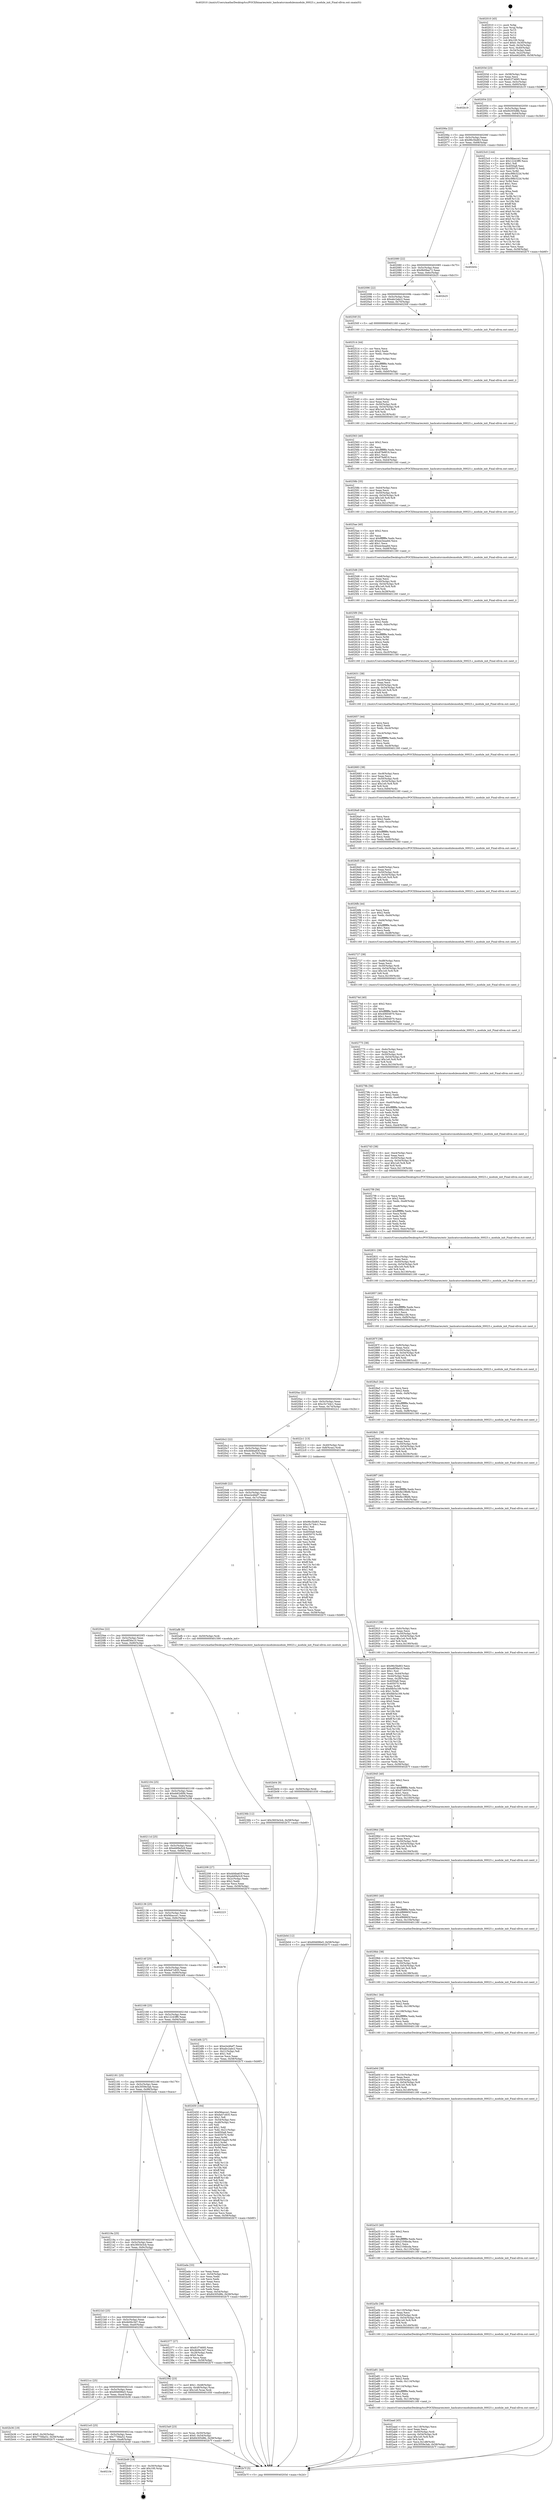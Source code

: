 digraph "0x402010" {
  label = "0x402010 (/mnt/c/Users/mathe/Desktop/tcc/POCII/binaries/extr_hashcatsrcmodulesmodule_00023.c_module_init_Final-ollvm.out::main(0))"
  labelloc = "t"
  node[shape=record]

  Entry [label="",width=0.3,height=0.3,shape=circle,fillcolor=black,style=filled]
  "0x40203d" [label="{
     0x40203d [23]\l
     | [instrs]\l
     &nbsp;&nbsp;0x40203d \<+3\>: mov -0x58(%rbp),%eax\l
     &nbsp;&nbsp;0x402040 \<+2\>: mov %eax,%ecx\l
     &nbsp;&nbsp;0x402042 \<+6\>: sub $0x81f74695,%ecx\l
     &nbsp;&nbsp;0x402048 \<+3\>: mov %eax,-0x5c(%rbp)\l
     &nbsp;&nbsp;0x40204b \<+3\>: mov %ecx,-0x60(%rbp)\l
     &nbsp;&nbsp;0x40204e \<+6\>: je 0000000000402b19 \<main+0xb09\>\l
  }"]
  "0x402b19" [label="{
     0x402b19\l
  }", style=dashed]
  "0x402054" [label="{
     0x402054 [22]\l
     | [instrs]\l
     &nbsp;&nbsp;0x402054 \<+5\>: jmp 0000000000402059 \<main+0x49\>\l
     &nbsp;&nbsp;0x402059 \<+3\>: mov -0x5c(%rbp),%eax\l
     &nbsp;&nbsp;0x40205c \<+5\>: sub $0x84305d8b,%eax\l
     &nbsp;&nbsp;0x402061 \<+3\>: mov %eax,-0x64(%rbp)\l
     &nbsp;&nbsp;0x402064 \<+6\>: je 00000000004023c0 \<main+0x3b0\>\l
  }"]
  Exit [label="",width=0.3,height=0.3,shape=circle,fillcolor=black,style=filled,peripheries=2]
  "0x4023c0" [label="{
     0x4023c0 [144]\l
     | [instrs]\l
     &nbsp;&nbsp;0x4023c0 \<+5\>: mov $0xf4bacce1,%eax\l
     &nbsp;&nbsp;0x4023c5 \<+5\>: mov $0x12243ff0,%ecx\l
     &nbsp;&nbsp;0x4023ca \<+2\>: mov $0x1,%dl\l
     &nbsp;&nbsp;0x4023cc \<+7\>: mov 0x4050a8,%esi\l
     &nbsp;&nbsp;0x4023d3 \<+7\>: mov 0x405070,%edi\l
     &nbsp;&nbsp;0x4023da \<+3\>: mov %esi,%r8d\l
     &nbsp;&nbsp;0x4023dd \<+7\>: sub $0xc98b322d,%r8d\l
     &nbsp;&nbsp;0x4023e4 \<+4\>: sub $0x1,%r8d\l
     &nbsp;&nbsp;0x4023e8 \<+7\>: add $0xc98b322d,%r8d\l
     &nbsp;&nbsp;0x4023ef \<+4\>: imul %r8d,%esi\l
     &nbsp;&nbsp;0x4023f3 \<+3\>: and $0x1,%esi\l
     &nbsp;&nbsp;0x4023f6 \<+3\>: cmp $0x0,%esi\l
     &nbsp;&nbsp;0x4023f9 \<+4\>: sete %r9b\l
     &nbsp;&nbsp;0x4023fd \<+3\>: cmp $0xa,%edi\l
     &nbsp;&nbsp;0x402400 \<+4\>: setl %r10b\l
     &nbsp;&nbsp;0x402404 \<+3\>: mov %r9b,%r11b\l
     &nbsp;&nbsp;0x402407 \<+4\>: xor $0xff,%r11b\l
     &nbsp;&nbsp;0x40240b \<+3\>: mov %r10b,%bl\l
     &nbsp;&nbsp;0x40240e \<+3\>: xor $0xff,%bl\l
     &nbsp;&nbsp;0x402411 \<+3\>: xor $0x0,%dl\l
     &nbsp;&nbsp;0x402414 \<+3\>: mov %r11b,%r14b\l
     &nbsp;&nbsp;0x402417 \<+4\>: and $0x0,%r14b\l
     &nbsp;&nbsp;0x40241b \<+3\>: and %dl,%r9b\l
     &nbsp;&nbsp;0x40241e \<+3\>: mov %bl,%r15b\l
     &nbsp;&nbsp;0x402421 \<+4\>: and $0x0,%r15b\l
     &nbsp;&nbsp;0x402425 \<+3\>: and %dl,%r10b\l
     &nbsp;&nbsp;0x402428 \<+3\>: or %r9b,%r14b\l
     &nbsp;&nbsp;0x40242b \<+3\>: or %r10b,%r15b\l
     &nbsp;&nbsp;0x40242e \<+3\>: xor %r15b,%r14b\l
     &nbsp;&nbsp;0x402431 \<+3\>: or %bl,%r11b\l
     &nbsp;&nbsp;0x402434 \<+4\>: xor $0xff,%r11b\l
     &nbsp;&nbsp;0x402438 \<+3\>: or $0x0,%dl\l
     &nbsp;&nbsp;0x40243b \<+3\>: and %dl,%r11b\l
     &nbsp;&nbsp;0x40243e \<+3\>: or %r11b,%r14b\l
     &nbsp;&nbsp;0x402441 \<+4\>: test $0x1,%r14b\l
     &nbsp;&nbsp;0x402445 \<+3\>: cmovne %ecx,%eax\l
     &nbsp;&nbsp;0x402448 \<+3\>: mov %eax,-0x58(%rbp)\l
     &nbsp;&nbsp;0x40244b \<+5\>: jmp 0000000000402b7f \<main+0xb6f\>\l
  }"]
  "0x40206a" [label="{
     0x40206a [22]\l
     | [instrs]\l
     &nbsp;&nbsp;0x40206a \<+5\>: jmp 000000000040206f \<main+0x5f\>\l
     &nbsp;&nbsp;0x40206f \<+3\>: mov -0x5c(%rbp),%eax\l
     &nbsp;&nbsp;0x402072 \<+5\>: sub $0x96c5bd63,%eax\l
     &nbsp;&nbsp;0x402077 \<+3\>: mov %eax,-0x68(%rbp)\l
     &nbsp;&nbsp;0x40207a \<+6\>: je 0000000000402b5c \<main+0xb4c\>\l
  }"]
  "0x4021fe" [label="{
     0x4021fe\l
  }", style=dashed]
  "0x402b5c" [label="{
     0x402b5c\l
  }", style=dashed]
  "0x402080" [label="{
     0x402080 [22]\l
     | [instrs]\l
     &nbsp;&nbsp;0x402080 \<+5\>: jmp 0000000000402085 \<main+0x75\>\l
     &nbsp;&nbsp;0x402085 \<+3\>: mov -0x5c(%rbp),%eax\l
     &nbsp;&nbsp;0x402088 \<+5\>: sub $0x9b09ee72,%eax\l
     &nbsp;&nbsp;0x40208d \<+3\>: mov %eax,-0x6c(%rbp)\l
     &nbsp;&nbsp;0x402090 \<+6\>: je 0000000000402b25 \<main+0xb15\>\l
  }"]
  "0x402b49" [label="{
     0x402b49 [19]\l
     | [instrs]\l
     &nbsp;&nbsp;0x402b49 \<+3\>: mov -0x30(%rbp),%eax\l
     &nbsp;&nbsp;0x402b4c \<+7\>: add $0x100,%rsp\l
     &nbsp;&nbsp;0x402b53 \<+1\>: pop %rbx\l
     &nbsp;&nbsp;0x402b54 \<+2\>: pop %r12\l
     &nbsp;&nbsp;0x402b56 \<+2\>: pop %r14\l
     &nbsp;&nbsp;0x402b58 \<+2\>: pop %r15\l
     &nbsp;&nbsp;0x402b5a \<+1\>: pop %rbp\l
     &nbsp;&nbsp;0x402b5b \<+1\>: ret\l
  }"]
  "0x402b25" [label="{
     0x402b25\l
  }", style=dashed]
  "0x402096" [label="{
     0x402096 [22]\l
     | [instrs]\l
     &nbsp;&nbsp;0x402096 \<+5\>: jmp 000000000040209b \<main+0x8b\>\l
     &nbsp;&nbsp;0x40209b \<+3\>: mov -0x5c(%rbp),%eax\l
     &nbsp;&nbsp;0x40209e \<+5\>: sub $0xabc2abc2,%eax\l
     &nbsp;&nbsp;0x4020a3 \<+3\>: mov %eax,-0x70(%rbp)\l
     &nbsp;&nbsp;0x4020a6 \<+6\>: je 000000000040250f \<main+0x4ff\>\l
  }"]
  "0x4021e5" [label="{
     0x4021e5 [25]\l
     | [instrs]\l
     &nbsp;&nbsp;0x4021e5 \<+5\>: jmp 00000000004021ea \<main+0x1da\>\l
     &nbsp;&nbsp;0x4021ea \<+3\>: mov -0x5c(%rbp),%eax\l
     &nbsp;&nbsp;0x4021ed \<+5\>: sub $0x775fda52,%eax\l
     &nbsp;&nbsp;0x4021f2 \<+6\>: mov %eax,-0xa8(%rbp)\l
     &nbsp;&nbsp;0x4021f8 \<+6\>: je 0000000000402b49 \<main+0xb39\>\l
  }"]
  "0x40250f" [label="{
     0x40250f [5]\l
     | [instrs]\l
     &nbsp;&nbsp;0x40250f \<+5\>: call 0000000000401160 \<next_i\>\l
     | [calls]\l
     &nbsp;&nbsp;0x401160 \{1\} (/mnt/c/Users/mathe/Desktop/tcc/POCII/binaries/extr_hashcatsrcmodulesmodule_00023.c_module_init_Final-ollvm.out::next_i)\l
  }"]
  "0x4020ac" [label="{
     0x4020ac [22]\l
     | [instrs]\l
     &nbsp;&nbsp;0x4020ac \<+5\>: jmp 00000000004020b1 \<main+0xa1\>\l
     &nbsp;&nbsp;0x4020b1 \<+3\>: mov -0x5c(%rbp),%eax\l
     &nbsp;&nbsp;0x4020b4 \<+5\>: sub $0xc5c744c1,%eax\l
     &nbsp;&nbsp;0x4020b9 \<+3\>: mov %eax,-0x74(%rbp)\l
     &nbsp;&nbsp;0x4020bc \<+6\>: je 00000000004022c1 \<main+0x2b1\>\l
  }"]
  "0x402b36" [label="{
     0x402b36 [19]\l
     | [instrs]\l
     &nbsp;&nbsp;0x402b36 \<+7\>: movl $0x0,-0x30(%rbp)\l
     &nbsp;&nbsp;0x402b3d \<+7\>: movl $0x775fda52,-0x58(%rbp)\l
     &nbsp;&nbsp;0x402b44 \<+5\>: jmp 0000000000402b7f \<main+0xb6f\>\l
  }"]
  "0x4022c1" [label="{
     0x4022c1 [13]\l
     | [instrs]\l
     &nbsp;&nbsp;0x4022c1 \<+4\>: mov -0x40(%rbp),%rax\l
     &nbsp;&nbsp;0x4022c5 \<+4\>: mov 0x8(%rax),%rdi\l
     &nbsp;&nbsp;0x4022c9 \<+5\>: call 0000000000401060 \<atoi@plt\>\l
     | [calls]\l
     &nbsp;&nbsp;0x401060 \{1\} (unknown)\l
  }"]
  "0x4020c2" [label="{
     0x4020c2 [22]\l
     | [instrs]\l
     &nbsp;&nbsp;0x4020c2 \<+5\>: jmp 00000000004020c7 \<main+0xb7\>\l
     &nbsp;&nbsp;0x4020c7 \<+3\>: mov -0x5c(%rbp),%eax\l
     &nbsp;&nbsp;0x4020ca \<+5\>: sub $0xdd4ba63f,%eax\l
     &nbsp;&nbsp;0x4020cf \<+3\>: mov %eax,-0x78(%rbp)\l
     &nbsp;&nbsp;0x4020d2 \<+6\>: je 000000000040223b \<main+0x22b\>\l
  }"]
  "0x402b0d" [label="{
     0x402b0d [12]\l
     | [instrs]\l
     &nbsp;&nbsp;0x402b0d \<+7\>: movl $0x694696e5,-0x58(%rbp)\l
     &nbsp;&nbsp;0x402b14 \<+5\>: jmp 0000000000402b7f \<main+0xb6f\>\l
  }"]
  "0x40223b" [label="{
     0x40223b [134]\l
     | [instrs]\l
     &nbsp;&nbsp;0x40223b \<+5\>: mov $0x96c5bd63,%eax\l
     &nbsp;&nbsp;0x402240 \<+5\>: mov $0xc5c744c1,%ecx\l
     &nbsp;&nbsp;0x402245 \<+2\>: mov $0x1,%dl\l
     &nbsp;&nbsp;0x402247 \<+2\>: xor %esi,%esi\l
     &nbsp;&nbsp;0x402249 \<+7\>: mov 0x4050a8,%edi\l
     &nbsp;&nbsp;0x402250 \<+8\>: mov 0x405070,%r8d\l
     &nbsp;&nbsp;0x402258 \<+3\>: sub $0x1,%esi\l
     &nbsp;&nbsp;0x40225b \<+3\>: mov %edi,%r9d\l
     &nbsp;&nbsp;0x40225e \<+3\>: add %esi,%r9d\l
     &nbsp;&nbsp;0x402261 \<+4\>: imul %r9d,%edi\l
     &nbsp;&nbsp;0x402265 \<+3\>: and $0x1,%edi\l
     &nbsp;&nbsp;0x402268 \<+3\>: cmp $0x0,%edi\l
     &nbsp;&nbsp;0x40226b \<+4\>: sete %r10b\l
     &nbsp;&nbsp;0x40226f \<+4\>: cmp $0xa,%r8d\l
     &nbsp;&nbsp;0x402273 \<+4\>: setl %r11b\l
     &nbsp;&nbsp;0x402277 \<+3\>: mov %r10b,%bl\l
     &nbsp;&nbsp;0x40227a \<+3\>: xor $0xff,%bl\l
     &nbsp;&nbsp;0x40227d \<+3\>: mov %r11b,%r14b\l
     &nbsp;&nbsp;0x402280 \<+4\>: xor $0xff,%r14b\l
     &nbsp;&nbsp;0x402284 \<+3\>: xor $0x1,%dl\l
     &nbsp;&nbsp;0x402287 \<+3\>: mov %bl,%r15b\l
     &nbsp;&nbsp;0x40228a \<+4\>: and $0xff,%r15b\l
     &nbsp;&nbsp;0x40228e \<+3\>: and %dl,%r10b\l
     &nbsp;&nbsp;0x402291 \<+3\>: mov %r14b,%r12b\l
     &nbsp;&nbsp;0x402294 \<+4\>: and $0xff,%r12b\l
     &nbsp;&nbsp;0x402298 \<+3\>: and %dl,%r11b\l
     &nbsp;&nbsp;0x40229b \<+3\>: or %r10b,%r15b\l
     &nbsp;&nbsp;0x40229e \<+3\>: or %r11b,%r12b\l
     &nbsp;&nbsp;0x4022a1 \<+3\>: xor %r12b,%r15b\l
     &nbsp;&nbsp;0x4022a4 \<+3\>: or %r14b,%bl\l
     &nbsp;&nbsp;0x4022a7 \<+3\>: xor $0xff,%bl\l
     &nbsp;&nbsp;0x4022aa \<+3\>: or $0x1,%dl\l
     &nbsp;&nbsp;0x4022ad \<+2\>: and %dl,%bl\l
     &nbsp;&nbsp;0x4022af \<+3\>: or %bl,%r15b\l
     &nbsp;&nbsp;0x4022b2 \<+4\>: test $0x1,%r15b\l
     &nbsp;&nbsp;0x4022b6 \<+3\>: cmovne %ecx,%eax\l
     &nbsp;&nbsp;0x4022b9 \<+3\>: mov %eax,-0x58(%rbp)\l
     &nbsp;&nbsp;0x4022bc \<+5\>: jmp 0000000000402b7f \<main+0xb6f\>\l
  }"]
  "0x4020d8" [label="{
     0x4020d8 [22]\l
     | [instrs]\l
     &nbsp;&nbsp;0x4020d8 \<+5\>: jmp 00000000004020dd \<main+0xcd\>\l
     &nbsp;&nbsp;0x4020dd \<+3\>: mov -0x5c(%rbp),%eax\l
     &nbsp;&nbsp;0x4020e0 \<+5\>: sub $0xe2e46ef7,%eax\l
     &nbsp;&nbsp;0x4020e5 \<+3\>: mov %eax,-0x7c(%rbp)\l
     &nbsp;&nbsp;0x4020e8 \<+6\>: je 0000000000402afb \<main+0xaeb\>\l
  }"]
  "0x402b04" [label="{
     0x402b04 [9]\l
     | [instrs]\l
     &nbsp;&nbsp;0x402b04 \<+4\>: mov -0x50(%rbp),%rdi\l
     &nbsp;&nbsp;0x402b08 \<+5\>: call 0000000000401030 \<free@plt\>\l
     | [calls]\l
     &nbsp;&nbsp;0x401030 \{1\} (unknown)\l
  }"]
  "0x402afb" [label="{
     0x402afb [9]\l
     | [instrs]\l
     &nbsp;&nbsp;0x402afb \<+4\>: mov -0x50(%rbp),%rdi\l
     &nbsp;&nbsp;0x402aff \<+5\>: call 0000000000401590 \<module_init\>\l
     | [calls]\l
     &nbsp;&nbsp;0x401590 \{1\} (/mnt/c/Users/mathe/Desktop/tcc/POCII/binaries/extr_hashcatsrcmodulesmodule_00023.c_module_init_Final-ollvm.out::module_init)\l
  }"]
  "0x4020ee" [label="{
     0x4020ee [22]\l
     | [instrs]\l
     &nbsp;&nbsp;0x4020ee \<+5\>: jmp 00000000004020f3 \<main+0xe3\>\l
     &nbsp;&nbsp;0x4020f3 \<+3\>: mov -0x5c(%rbp),%eax\l
     &nbsp;&nbsp;0x4020f6 \<+5\>: sub $0xe8f36e10,%eax\l
     &nbsp;&nbsp;0x4020fb \<+3\>: mov %eax,-0x80(%rbp)\l
     &nbsp;&nbsp;0x4020fe \<+6\>: je 000000000040236b \<main+0x35b\>\l
  }"]
  "0x402aad" [label="{
     0x402aad [45]\l
     | [instrs]\l
     &nbsp;&nbsp;0x402aad \<+6\>: mov -0x118(%rbp),%ecx\l
     &nbsp;&nbsp;0x402ab3 \<+3\>: imul %eax,%ecx\l
     &nbsp;&nbsp;0x402ab6 \<+4\>: mov -0x50(%rbp),%rdi\l
     &nbsp;&nbsp;0x402aba \<+4\>: movslq -0x54(%rbp),%r8\l
     &nbsp;&nbsp;0x402abe \<+7\>: imul $0x1e0,%r8,%r8\l
     &nbsp;&nbsp;0x402ac5 \<+3\>: add %r8,%rdi\l
     &nbsp;&nbsp;0x402ac8 \<+6\>: mov %ecx,0x1d8(%rdi)\l
     &nbsp;&nbsp;0x402ace \<+7\>: movl $0x3059e3ab,-0x58(%rbp)\l
     &nbsp;&nbsp;0x402ad5 \<+5\>: jmp 0000000000402b7f \<main+0xb6f\>\l
  }"]
  "0x40236b" [label="{
     0x40236b [12]\l
     | [instrs]\l
     &nbsp;&nbsp;0x40236b \<+7\>: movl $0x3603e3cb,-0x58(%rbp)\l
     &nbsp;&nbsp;0x402372 \<+5\>: jmp 0000000000402b7f \<main+0xb6f\>\l
  }"]
  "0x402104" [label="{
     0x402104 [25]\l
     | [instrs]\l
     &nbsp;&nbsp;0x402104 \<+5\>: jmp 0000000000402109 \<main+0xf9\>\l
     &nbsp;&nbsp;0x402109 \<+3\>: mov -0x5c(%rbp),%eax\l
     &nbsp;&nbsp;0x40210c \<+5\>: sub $0xeb62d0f4,%eax\l
     &nbsp;&nbsp;0x402111 \<+6\>: mov %eax,-0x84(%rbp)\l
     &nbsp;&nbsp;0x402117 \<+6\>: je 0000000000402208 \<main+0x1f8\>\l
  }"]
  "0x402a81" [label="{
     0x402a81 [44]\l
     | [instrs]\l
     &nbsp;&nbsp;0x402a81 \<+2\>: xor %ecx,%ecx\l
     &nbsp;&nbsp;0x402a83 \<+5\>: mov $0x2,%edx\l
     &nbsp;&nbsp;0x402a88 \<+6\>: mov %edx,-0x114(%rbp)\l
     &nbsp;&nbsp;0x402a8e \<+1\>: cltd\l
     &nbsp;&nbsp;0x402a8f \<+6\>: mov -0x114(%rbp),%esi\l
     &nbsp;&nbsp;0x402a95 \<+2\>: idiv %esi\l
     &nbsp;&nbsp;0x402a97 \<+6\>: imul $0xfffffffe,%edx,%edx\l
     &nbsp;&nbsp;0x402a9d \<+3\>: sub $0x1,%ecx\l
     &nbsp;&nbsp;0x402aa0 \<+2\>: sub %ecx,%edx\l
     &nbsp;&nbsp;0x402aa2 \<+6\>: mov %edx,-0x118(%rbp)\l
     &nbsp;&nbsp;0x402aa8 \<+5\>: call 0000000000401160 \<next_i\>\l
     | [calls]\l
     &nbsp;&nbsp;0x401160 \{1\} (/mnt/c/Users/mathe/Desktop/tcc/POCII/binaries/extr_hashcatsrcmodulesmodule_00023.c_module_init_Final-ollvm.out::next_i)\l
  }"]
  "0x402208" [label="{
     0x402208 [27]\l
     | [instrs]\l
     &nbsp;&nbsp;0x402208 \<+5\>: mov $0xdd4ba63f,%eax\l
     &nbsp;&nbsp;0x40220d \<+5\>: mov $0xeb69a5c9,%ecx\l
     &nbsp;&nbsp;0x402212 \<+3\>: mov -0x2c(%rbp),%edx\l
     &nbsp;&nbsp;0x402215 \<+3\>: cmp $0x2,%edx\l
     &nbsp;&nbsp;0x402218 \<+3\>: cmovne %ecx,%eax\l
     &nbsp;&nbsp;0x40221b \<+3\>: mov %eax,-0x58(%rbp)\l
     &nbsp;&nbsp;0x40221e \<+5\>: jmp 0000000000402b7f \<main+0xb6f\>\l
  }"]
  "0x40211d" [label="{
     0x40211d [25]\l
     | [instrs]\l
     &nbsp;&nbsp;0x40211d \<+5\>: jmp 0000000000402122 \<main+0x112\>\l
     &nbsp;&nbsp;0x402122 \<+3\>: mov -0x5c(%rbp),%eax\l
     &nbsp;&nbsp;0x402125 \<+5\>: sub $0xeb69a5c9,%eax\l
     &nbsp;&nbsp;0x40212a \<+6\>: mov %eax,-0x88(%rbp)\l
     &nbsp;&nbsp;0x402130 \<+6\>: je 0000000000402223 \<main+0x213\>\l
  }"]
  "0x402b7f" [label="{
     0x402b7f [5]\l
     | [instrs]\l
     &nbsp;&nbsp;0x402b7f \<+5\>: jmp 000000000040203d \<main+0x2d\>\l
  }"]
  "0x402010" [label="{
     0x402010 [45]\l
     | [instrs]\l
     &nbsp;&nbsp;0x402010 \<+1\>: push %rbp\l
     &nbsp;&nbsp;0x402011 \<+3\>: mov %rsp,%rbp\l
     &nbsp;&nbsp;0x402014 \<+2\>: push %r15\l
     &nbsp;&nbsp;0x402016 \<+2\>: push %r14\l
     &nbsp;&nbsp;0x402018 \<+2\>: push %r12\l
     &nbsp;&nbsp;0x40201a \<+1\>: push %rbx\l
     &nbsp;&nbsp;0x40201b \<+7\>: sub $0x100,%rsp\l
     &nbsp;&nbsp;0x402022 \<+7\>: movl $0x0,-0x30(%rbp)\l
     &nbsp;&nbsp;0x402029 \<+3\>: mov %edi,-0x34(%rbp)\l
     &nbsp;&nbsp;0x40202c \<+4\>: mov %rsi,-0x40(%rbp)\l
     &nbsp;&nbsp;0x402030 \<+3\>: mov -0x34(%rbp),%edi\l
     &nbsp;&nbsp;0x402033 \<+3\>: mov %edi,-0x2c(%rbp)\l
     &nbsp;&nbsp;0x402036 \<+7\>: movl $0xeb62d0f4,-0x58(%rbp)\l
  }"]
  "0x4022ce" [label="{
     0x4022ce [157]\l
     | [instrs]\l
     &nbsp;&nbsp;0x4022ce \<+5\>: mov $0x96c5bd63,%ecx\l
     &nbsp;&nbsp;0x4022d3 \<+5\>: mov $0xe8f36e10,%edx\l
     &nbsp;&nbsp;0x4022d8 \<+3\>: mov $0x1,%sil\l
     &nbsp;&nbsp;0x4022db \<+3\>: mov %eax,-0x44(%rbp)\l
     &nbsp;&nbsp;0x4022de \<+3\>: mov -0x44(%rbp),%eax\l
     &nbsp;&nbsp;0x4022e1 \<+3\>: mov %eax,-0x28(%rbp)\l
     &nbsp;&nbsp;0x4022e4 \<+7\>: mov 0x4050a8,%eax\l
     &nbsp;&nbsp;0x4022eb \<+8\>: mov 0x405070,%r8d\l
     &nbsp;&nbsp;0x4022f3 \<+3\>: mov %eax,%r9d\l
     &nbsp;&nbsp;0x4022f6 \<+7\>: sub $0xfdb5a189,%r9d\l
     &nbsp;&nbsp;0x4022fd \<+4\>: sub $0x1,%r9d\l
     &nbsp;&nbsp;0x402301 \<+7\>: add $0xfdb5a189,%r9d\l
     &nbsp;&nbsp;0x402308 \<+4\>: imul %r9d,%eax\l
     &nbsp;&nbsp;0x40230c \<+3\>: and $0x1,%eax\l
     &nbsp;&nbsp;0x40230f \<+3\>: cmp $0x0,%eax\l
     &nbsp;&nbsp;0x402312 \<+4\>: sete %r10b\l
     &nbsp;&nbsp;0x402316 \<+4\>: cmp $0xa,%r8d\l
     &nbsp;&nbsp;0x40231a \<+4\>: setl %r11b\l
     &nbsp;&nbsp;0x40231e \<+3\>: mov %r10b,%bl\l
     &nbsp;&nbsp;0x402321 \<+3\>: xor $0xff,%bl\l
     &nbsp;&nbsp;0x402324 \<+3\>: mov %r11b,%r14b\l
     &nbsp;&nbsp;0x402327 \<+4\>: xor $0xff,%r14b\l
     &nbsp;&nbsp;0x40232b \<+4\>: xor $0x1,%sil\l
     &nbsp;&nbsp;0x40232f \<+3\>: mov %bl,%r15b\l
     &nbsp;&nbsp;0x402332 \<+4\>: and $0xff,%r15b\l
     &nbsp;&nbsp;0x402336 \<+3\>: and %sil,%r10b\l
     &nbsp;&nbsp;0x402339 \<+3\>: mov %r14b,%r12b\l
     &nbsp;&nbsp;0x40233c \<+4\>: and $0xff,%r12b\l
     &nbsp;&nbsp;0x402340 \<+3\>: and %sil,%r11b\l
     &nbsp;&nbsp;0x402343 \<+3\>: or %r10b,%r15b\l
     &nbsp;&nbsp;0x402346 \<+3\>: or %r11b,%r12b\l
     &nbsp;&nbsp;0x402349 \<+3\>: xor %r12b,%r15b\l
     &nbsp;&nbsp;0x40234c \<+3\>: or %r14b,%bl\l
     &nbsp;&nbsp;0x40234f \<+3\>: xor $0xff,%bl\l
     &nbsp;&nbsp;0x402352 \<+4\>: or $0x1,%sil\l
     &nbsp;&nbsp;0x402356 \<+3\>: and %sil,%bl\l
     &nbsp;&nbsp;0x402359 \<+3\>: or %bl,%r15b\l
     &nbsp;&nbsp;0x40235c \<+4\>: test $0x1,%r15b\l
     &nbsp;&nbsp;0x402360 \<+3\>: cmovne %edx,%ecx\l
     &nbsp;&nbsp;0x402363 \<+3\>: mov %ecx,-0x58(%rbp)\l
     &nbsp;&nbsp;0x402366 \<+5\>: jmp 0000000000402b7f \<main+0xb6f\>\l
  }"]
  "0x402a5b" [label="{
     0x402a5b [38]\l
     | [instrs]\l
     &nbsp;&nbsp;0x402a5b \<+6\>: mov -0x110(%rbp),%ecx\l
     &nbsp;&nbsp;0x402a61 \<+3\>: imul %eax,%ecx\l
     &nbsp;&nbsp;0x402a64 \<+4\>: mov -0x50(%rbp),%rdi\l
     &nbsp;&nbsp;0x402a68 \<+4\>: movslq -0x54(%rbp),%r8\l
     &nbsp;&nbsp;0x402a6c \<+7\>: imul $0x1e0,%r8,%r8\l
     &nbsp;&nbsp;0x402a73 \<+3\>: add %r8,%rdi\l
     &nbsp;&nbsp;0x402a76 \<+6\>: mov %ecx,0x1d4(%rdi)\l
     &nbsp;&nbsp;0x402a7c \<+5\>: call 0000000000401160 \<next_i\>\l
     | [calls]\l
     &nbsp;&nbsp;0x401160 \{1\} (/mnt/c/Users/mathe/Desktop/tcc/POCII/binaries/extr_hashcatsrcmodulesmodule_00023.c_module_init_Final-ollvm.out::next_i)\l
  }"]
  "0x402223" [label="{
     0x402223\l
  }", style=dashed]
  "0x402136" [label="{
     0x402136 [25]\l
     | [instrs]\l
     &nbsp;&nbsp;0x402136 \<+5\>: jmp 000000000040213b \<main+0x12b\>\l
     &nbsp;&nbsp;0x40213b \<+3\>: mov -0x5c(%rbp),%eax\l
     &nbsp;&nbsp;0x40213e \<+5\>: sub $0xf4bacce1,%eax\l
     &nbsp;&nbsp;0x402143 \<+6\>: mov %eax,-0x8c(%rbp)\l
     &nbsp;&nbsp;0x402149 \<+6\>: je 0000000000402b78 \<main+0xb68\>\l
  }"]
  "0x402a33" [label="{
     0x402a33 [40]\l
     | [instrs]\l
     &nbsp;&nbsp;0x402a33 \<+5\>: mov $0x2,%ecx\l
     &nbsp;&nbsp;0x402a38 \<+1\>: cltd\l
     &nbsp;&nbsp;0x402a39 \<+2\>: idiv %ecx\l
     &nbsp;&nbsp;0x402a3b \<+6\>: imul $0xfffffffe,%edx,%ecx\l
     &nbsp;&nbsp;0x402a41 \<+6\>: add $0x2104bcda,%ecx\l
     &nbsp;&nbsp;0x402a47 \<+3\>: add $0x1,%ecx\l
     &nbsp;&nbsp;0x402a4a \<+6\>: sub $0x2104bcda,%ecx\l
     &nbsp;&nbsp;0x402a50 \<+6\>: mov %ecx,-0x110(%rbp)\l
     &nbsp;&nbsp;0x402a56 \<+5\>: call 0000000000401160 \<next_i\>\l
     | [calls]\l
     &nbsp;&nbsp;0x401160 \{1\} (/mnt/c/Users/mathe/Desktop/tcc/POCII/binaries/extr_hashcatsrcmodulesmodule_00023.c_module_init_Final-ollvm.out::next_i)\l
  }"]
  "0x402b78" [label="{
     0x402b78\l
  }", style=dashed]
  "0x40214f" [label="{
     0x40214f [25]\l
     | [instrs]\l
     &nbsp;&nbsp;0x40214f \<+5\>: jmp 0000000000402154 \<main+0x144\>\l
     &nbsp;&nbsp;0x402154 \<+3\>: mov -0x5c(%rbp),%eax\l
     &nbsp;&nbsp;0x402157 \<+5\>: sub $0xfa47c835,%eax\l
     &nbsp;&nbsp;0x40215c \<+6\>: mov %eax,-0x90(%rbp)\l
     &nbsp;&nbsp;0x402162 \<+6\>: je 00000000004024f4 \<main+0x4e4\>\l
  }"]
  "0x402a0d" [label="{
     0x402a0d [38]\l
     | [instrs]\l
     &nbsp;&nbsp;0x402a0d \<+6\>: mov -0x10c(%rbp),%ecx\l
     &nbsp;&nbsp;0x402a13 \<+3\>: imul %eax,%ecx\l
     &nbsp;&nbsp;0x402a16 \<+4\>: mov -0x50(%rbp),%rdi\l
     &nbsp;&nbsp;0x402a1a \<+4\>: movslq -0x54(%rbp),%r8\l
     &nbsp;&nbsp;0x402a1e \<+7\>: imul $0x1e0,%r8,%r8\l
     &nbsp;&nbsp;0x402a25 \<+3\>: add %r8,%rdi\l
     &nbsp;&nbsp;0x402a28 \<+6\>: mov %ecx,0x1d0(%rdi)\l
     &nbsp;&nbsp;0x402a2e \<+5\>: call 0000000000401160 \<next_i\>\l
     | [calls]\l
     &nbsp;&nbsp;0x401160 \{1\} (/mnt/c/Users/mathe/Desktop/tcc/POCII/binaries/extr_hashcatsrcmodulesmodule_00023.c_module_init_Final-ollvm.out::next_i)\l
  }"]
  "0x4024f4" [label="{
     0x4024f4 [27]\l
     | [instrs]\l
     &nbsp;&nbsp;0x4024f4 \<+5\>: mov $0xe2e46ef7,%eax\l
     &nbsp;&nbsp;0x4024f9 \<+5\>: mov $0xabc2abc2,%ecx\l
     &nbsp;&nbsp;0x4024fe \<+3\>: mov -0x21(%rbp),%dl\l
     &nbsp;&nbsp;0x402501 \<+3\>: test $0x1,%dl\l
     &nbsp;&nbsp;0x402504 \<+3\>: cmovne %ecx,%eax\l
     &nbsp;&nbsp;0x402507 \<+3\>: mov %eax,-0x58(%rbp)\l
     &nbsp;&nbsp;0x40250a \<+5\>: jmp 0000000000402b7f \<main+0xb6f\>\l
  }"]
  "0x402168" [label="{
     0x402168 [25]\l
     | [instrs]\l
     &nbsp;&nbsp;0x402168 \<+5\>: jmp 000000000040216d \<main+0x15d\>\l
     &nbsp;&nbsp;0x40216d \<+3\>: mov -0x5c(%rbp),%eax\l
     &nbsp;&nbsp;0x402170 \<+5\>: sub $0x12243ff0,%eax\l
     &nbsp;&nbsp;0x402175 \<+6\>: mov %eax,-0x94(%rbp)\l
     &nbsp;&nbsp;0x40217b \<+6\>: je 0000000000402450 \<main+0x440\>\l
  }"]
  "0x4029e1" [label="{
     0x4029e1 [44]\l
     | [instrs]\l
     &nbsp;&nbsp;0x4029e1 \<+2\>: xor %ecx,%ecx\l
     &nbsp;&nbsp;0x4029e3 \<+5\>: mov $0x2,%edx\l
     &nbsp;&nbsp;0x4029e8 \<+6\>: mov %edx,-0x108(%rbp)\l
     &nbsp;&nbsp;0x4029ee \<+1\>: cltd\l
     &nbsp;&nbsp;0x4029ef \<+6\>: mov -0x108(%rbp),%esi\l
     &nbsp;&nbsp;0x4029f5 \<+2\>: idiv %esi\l
     &nbsp;&nbsp;0x4029f7 \<+6\>: imul $0xfffffffe,%edx,%edx\l
     &nbsp;&nbsp;0x4029fd \<+3\>: sub $0x1,%ecx\l
     &nbsp;&nbsp;0x402a00 \<+2\>: sub %ecx,%edx\l
     &nbsp;&nbsp;0x402a02 \<+6\>: mov %edx,-0x10c(%rbp)\l
     &nbsp;&nbsp;0x402a08 \<+5\>: call 0000000000401160 \<next_i\>\l
     | [calls]\l
     &nbsp;&nbsp;0x401160 \{1\} (/mnt/c/Users/mathe/Desktop/tcc/POCII/binaries/extr_hashcatsrcmodulesmodule_00023.c_module_init_Final-ollvm.out::next_i)\l
  }"]
  "0x402450" [label="{
     0x402450 [164]\l
     | [instrs]\l
     &nbsp;&nbsp;0x402450 \<+5\>: mov $0xf4bacce1,%eax\l
     &nbsp;&nbsp;0x402455 \<+5\>: mov $0xfa47c835,%ecx\l
     &nbsp;&nbsp;0x40245a \<+2\>: mov $0x1,%dl\l
     &nbsp;&nbsp;0x40245c \<+3\>: mov -0x54(%rbp),%esi\l
     &nbsp;&nbsp;0x40245f \<+3\>: cmp -0x48(%rbp),%esi\l
     &nbsp;&nbsp;0x402462 \<+4\>: setl %dil\l
     &nbsp;&nbsp;0x402466 \<+4\>: and $0x1,%dil\l
     &nbsp;&nbsp;0x40246a \<+4\>: mov %dil,-0x21(%rbp)\l
     &nbsp;&nbsp;0x40246e \<+7\>: mov 0x4050a8,%esi\l
     &nbsp;&nbsp;0x402475 \<+8\>: mov 0x405070,%r8d\l
     &nbsp;&nbsp;0x40247d \<+3\>: mov %esi,%r9d\l
     &nbsp;&nbsp;0x402480 \<+7\>: add $0xbf19aaf3,%r9d\l
     &nbsp;&nbsp;0x402487 \<+4\>: sub $0x1,%r9d\l
     &nbsp;&nbsp;0x40248b \<+7\>: sub $0xbf19aaf3,%r9d\l
     &nbsp;&nbsp;0x402492 \<+4\>: imul %r9d,%esi\l
     &nbsp;&nbsp;0x402496 \<+3\>: and $0x1,%esi\l
     &nbsp;&nbsp;0x402499 \<+3\>: cmp $0x0,%esi\l
     &nbsp;&nbsp;0x40249c \<+4\>: sete %dil\l
     &nbsp;&nbsp;0x4024a0 \<+4\>: cmp $0xa,%r8d\l
     &nbsp;&nbsp;0x4024a4 \<+4\>: setl %r10b\l
     &nbsp;&nbsp;0x4024a8 \<+3\>: mov %dil,%r11b\l
     &nbsp;&nbsp;0x4024ab \<+4\>: xor $0xff,%r11b\l
     &nbsp;&nbsp;0x4024af \<+3\>: mov %r10b,%bl\l
     &nbsp;&nbsp;0x4024b2 \<+3\>: xor $0xff,%bl\l
     &nbsp;&nbsp;0x4024b5 \<+3\>: xor $0x1,%dl\l
     &nbsp;&nbsp;0x4024b8 \<+3\>: mov %r11b,%r14b\l
     &nbsp;&nbsp;0x4024bb \<+4\>: and $0xff,%r14b\l
     &nbsp;&nbsp;0x4024bf \<+3\>: and %dl,%dil\l
     &nbsp;&nbsp;0x4024c2 \<+3\>: mov %bl,%r15b\l
     &nbsp;&nbsp;0x4024c5 \<+4\>: and $0xff,%r15b\l
     &nbsp;&nbsp;0x4024c9 \<+3\>: and %dl,%r10b\l
     &nbsp;&nbsp;0x4024cc \<+3\>: or %dil,%r14b\l
     &nbsp;&nbsp;0x4024cf \<+3\>: or %r10b,%r15b\l
     &nbsp;&nbsp;0x4024d2 \<+3\>: xor %r15b,%r14b\l
     &nbsp;&nbsp;0x4024d5 \<+3\>: or %bl,%r11b\l
     &nbsp;&nbsp;0x4024d8 \<+4\>: xor $0xff,%r11b\l
     &nbsp;&nbsp;0x4024dc \<+3\>: or $0x1,%dl\l
     &nbsp;&nbsp;0x4024df \<+3\>: and %dl,%r11b\l
     &nbsp;&nbsp;0x4024e2 \<+3\>: or %r11b,%r14b\l
     &nbsp;&nbsp;0x4024e5 \<+4\>: test $0x1,%r14b\l
     &nbsp;&nbsp;0x4024e9 \<+3\>: cmovne %ecx,%eax\l
     &nbsp;&nbsp;0x4024ec \<+3\>: mov %eax,-0x58(%rbp)\l
     &nbsp;&nbsp;0x4024ef \<+5\>: jmp 0000000000402b7f \<main+0xb6f\>\l
  }"]
  "0x402181" [label="{
     0x402181 [25]\l
     | [instrs]\l
     &nbsp;&nbsp;0x402181 \<+5\>: jmp 0000000000402186 \<main+0x176\>\l
     &nbsp;&nbsp;0x402186 \<+3\>: mov -0x5c(%rbp),%eax\l
     &nbsp;&nbsp;0x402189 \<+5\>: sub $0x3059e3ab,%eax\l
     &nbsp;&nbsp;0x40218e \<+6\>: mov %eax,-0x98(%rbp)\l
     &nbsp;&nbsp;0x402194 \<+6\>: je 0000000000402ada \<main+0xaca\>\l
  }"]
  "0x4029bb" [label="{
     0x4029bb [38]\l
     | [instrs]\l
     &nbsp;&nbsp;0x4029bb \<+6\>: mov -0x104(%rbp),%ecx\l
     &nbsp;&nbsp;0x4029c1 \<+3\>: imul %eax,%ecx\l
     &nbsp;&nbsp;0x4029c4 \<+4\>: mov -0x50(%rbp),%rdi\l
     &nbsp;&nbsp;0x4029c8 \<+4\>: movslq -0x54(%rbp),%r8\l
     &nbsp;&nbsp;0x4029cc \<+7\>: imul $0x1e0,%r8,%r8\l
     &nbsp;&nbsp;0x4029d3 \<+3\>: add %r8,%rdi\l
     &nbsp;&nbsp;0x4029d6 \<+6\>: mov %ecx,0x198(%rdi)\l
     &nbsp;&nbsp;0x4029dc \<+5\>: call 0000000000401160 \<next_i\>\l
     | [calls]\l
     &nbsp;&nbsp;0x401160 \{1\} (/mnt/c/Users/mathe/Desktop/tcc/POCII/binaries/extr_hashcatsrcmodulesmodule_00023.c_module_init_Final-ollvm.out::next_i)\l
  }"]
  "0x402ada" [label="{
     0x402ada [33]\l
     | [instrs]\l
     &nbsp;&nbsp;0x402ada \<+2\>: xor %eax,%eax\l
     &nbsp;&nbsp;0x402adc \<+3\>: mov -0x54(%rbp),%ecx\l
     &nbsp;&nbsp;0x402adf \<+2\>: mov %eax,%edx\l
     &nbsp;&nbsp;0x402ae1 \<+2\>: sub %ecx,%edx\l
     &nbsp;&nbsp;0x402ae3 \<+2\>: mov %eax,%ecx\l
     &nbsp;&nbsp;0x402ae5 \<+3\>: sub $0x1,%ecx\l
     &nbsp;&nbsp;0x402ae8 \<+2\>: add %ecx,%edx\l
     &nbsp;&nbsp;0x402aea \<+2\>: sub %edx,%eax\l
     &nbsp;&nbsp;0x402aec \<+3\>: mov %eax,-0x54(%rbp)\l
     &nbsp;&nbsp;0x402aef \<+7\>: movl $0x84305d8b,-0x58(%rbp)\l
     &nbsp;&nbsp;0x402af6 \<+5\>: jmp 0000000000402b7f \<main+0xb6f\>\l
  }"]
  "0x40219a" [label="{
     0x40219a [25]\l
     | [instrs]\l
     &nbsp;&nbsp;0x40219a \<+5\>: jmp 000000000040219f \<main+0x18f\>\l
     &nbsp;&nbsp;0x40219f \<+3\>: mov -0x5c(%rbp),%eax\l
     &nbsp;&nbsp;0x4021a2 \<+5\>: sub $0x3603e3cb,%eax\l
     &nbsp;&nbsp;0x4021a7 \<+6\>: mov %eax,-0x9c(%rbp)\l
     &nbsp;&nbsp;0x4021ad \<+6\>: je 0000000000402377 \<main+0x367\>\l
  }"]
  "0x402993" [label="{
     0x402993 [40]\l
     | [instrs]\l
     &nbsp;&nbsp;0x402993 \<+5\>: mov $0x2,%ecx\l
     &nbsp;&nbsp;0x402998 \<+1\>: cltd\l
     &nbsp;&nbsp;0x402999 \<+2\>: idiv %ecx\l
     &nbsp;&nbsp;0x40299b \<+6\>: imul $0xfffffffe,%edx,%ecx\l
     &nbsp;&nbsp;0x4029a1 \<+6\>: add $0x4f88865f,%ecx\l
     &nbsp;&nbsp;0x4029a7 \<+3\>: add $0x1,%ecx\l
     &nbsp;&nbsp;0x4029aa \<+6\>: sub $0x4f88865f,%ecx\l
     &nbsp;&nbsp;0x4029b0 \<+6\>: mov %ecx,-0x104(%rbp)\l
     &nbsp;&nbsp;0x4029b6 \<+5\>: call 0000000000401160 \<next_i\>\l
     | [calls]\l
     &nbsp;&nbsp;0x401160 \{1\} (/mnt/c/Users/mathe/Desktop/tcc/POCII/binaries/extr_hashcatsrcmodulesmodule_00023.c_module_init_Final-ollvm.out::next_i)\l
  }"]
  "0x402377" [label="{
     0x402377 [27]\l
     | [instrs]\l
     &nbsp;&nbsp;0x402377 \<+5\>: mov $0x81f74695,%eax\l
     &nbsp;&nbsp;0x40237c \<+5\>: mov $0x4b06c3d7,%ecx\l
     &nbsp;&nbsp;0x402381 \<+3\>: mov -0x28(%rbp),%edx\l
     &nbsp;&nbsp;0x402384 \<+3\>: cmp $0x0,%edx\l
     &nbsp;&nbsp;0x402387 \<+3\>: cmove %ecx,%eax\l
     &nbsp;&nbsp;0x40238a \<+3\>: mov %eax,-0x58(%rbp)\l
     &nbsp;&nbsp;0x40238d \<+5\>: jmp 0000000000402b7f \<main+0xb6f\>\l
  }"]
  "0x4021b3" [label="{
     0x4021b3 [25]\l
     | [instrs]\l
     &nbsp;&nbsp;0x4021b3 \<+5\>: jmp 00000000004021b8 \<main+0x1a8\>\l
     &nbsp;&nbsp;0x4021b8 \<+3\>: mov -0x5c(%rbp),%eax\l
     &nbsp;&nbsp;0x4021bb \<+5\>: sub $0x4b06c3d7,%eax\l
     &nbsp;&nbsp;0x4021c0 \<+6\>: mov %eax,-0xa0(%rbp)\l
     &nbsp;&nbsp;0x4021c6 \<+6\>: je 0000000000402392 \<main+0x382\>\l
  }"]
  "0x40296d" [label="{
     0x40296d [38]\l
     | [instrs]\l
     &nbsp;&nbsp;0x40296d \<+6\>: mov -0x100(%rbp),%ecx\l
     &nbsp;&nbsp;0x402973 \<+3\>: imul %eax,%ecx\l
     &nbsp;&nbsp;0x402976 \<+4\>: mov -0x50(%rbp),%rdi\l
     &nbsp;&nbsp;0x40297a \<+4\>: movslq -0x54(%rbp),%r8\l
     &nbsp;&nbsp;0x40297e \<+7\>: imul $0x1e0,%r8,%r8\l
     &nbsp;&nbsp;0x402985 \<+3\>: add %r8,%rdi\l
     &nbsp;&nbsp;0x402988 \<+6\>: mov %ecx,0x194(%rdi)\l
     &nbsp;&nbsp;0x40298e \<+5\>: call 0000000000401160 \<next_i\>\l
     | [calls]\l
     &nbsp;&nbsp;0x401160 \{1\} (/mnt/c/Users/mathe/Desktop/tcc/POCII/binaries/extr_hashcatsrcmodulesmodule_00023.c_module_init_Final-ollvm.out::next_i)\l
  }"]
  "0x402392" [label="{
     0x402392 [23]\l
     | [instrs]\l
     &nbsp;&nbsp;0x402392 \<+7\>: movl $0x1,-0x48(%rbp)\l
     &nbsp;&nbsp;0x402399 \<+4\>: movslq -0x48(%rbp),%rax\l
     &nbsp;&nbsp;0x40239d \<+7\>: imul $0x1e0,%rax,%rdi\l
     &nbsp;&nbsp;0x4023a4 \<+5\>: call 0000000000401050 \<malloc@plt\>\l
     | [calls]\l
     &nbsp;&nbsp;0x401050 \{1\} (unknown)\l
  }"]
  "0x4021cc" [label="{
     0x4021cc [25]\l
     | [instrs]\l
     &nbsp;&nbsp;0x4021cc \<+5\>: jmp 00000000004021d1 \<main+0x1c1\>\l
     &nbsp;&nbsp;0x4021d1 \<+3\>: mov -0x5c(%rbp),%eax\l
     &nbsp;&nbsp;0x4021d4 \<+5\>: sub $0x694696e5,%eax\l
     &nbsp;&nbsp;0x4021d9 \<+6\>: mov %eax,-0xa4(%rbp)\l
     &nbsp;&nbsp;0x4021df \<+6\>: je 0000000000402b36 \<main+0xb26\>\l
  }"]
  "0x4023a9" [label="{
     0x4023a9 [23]\l
     | [instrs]\l
     &nbsp;&nbsp;0x4023a9 \<+4\>: mov %rax,-0x50(%rbp)\l
     &nbsp;&nbsp;0x4023ad \<+7\>: movl $0x0,-0x54(%rbp)\l
     &nbsp;&nbsp;0x4023b4 \<+7\>: movl $0x84305d8b,-0x58(%rbp)\l
     &nbsp;&nbsp;0x4023bb \<+5\>: jmp 0000000000402b7f \<main+0xb6f\>\l
  }"]
  "0x402514" [label="{
     0x402514 [44]\l
     | [instrs]\l
     &nbsp;&nbsp;0x402514 \<+2\>: xor %ecx,%ecx\l
     &nbsp;&nbsp;0x402516 \<+5\>: mov $0x2,%edx\l
     &nbsp;&nbsp;0x40251b \<+6\>: mov %edx,-0xac(%rbp)\l
     &nbsp;&nbsp;0x402521 \<+1\>: cltd\l
     &nbsp;&nbsp;0x402522 \<+6\>: mov -0xac(%rbp),%esi\l
     &nbsp;&nbsp;0x402528 \<+2\>: idiv %esi\l
     &nbsp;&nbsp;0x40252a \<+6\>: imul $0xfffffffe,%edx,%edx\l
     &nbsp;&nbsp;0x402530 \<+3\>: sub $0x1,%ecx\l
     &nbsp;&nbsp;0x402533 \<+2\>: sub %ecx,%edx\l
     &nbsp;&nbsp;0x402535 \<+6\>: mov %edx,-0xb0(%rbp)\l
     &nbsp;&nbsp;0x40253b \<+5\>: call 0000000000401160 \<next_i\>\l
     | [calls]\l
     &nbsp;&nbsp;0x401160 \{1\} (/mnt/c/Users/mathe/Desktop/tcc/POCII/binaries/extr_hashcatsrcmodulesmodule_00023.c_module_init_Final-ollvm.out::next_i)\l
  }"]
  "0x402540" [label="{
     0x402540 [35]\l
     | [instrs]\l
     &nbsp;&nbsp;0x402540 \<+6\>: mov -0xb0(%rbp),%ecx\l
     &nbsp;&nbsp;0x402546 \<+3\>: imul %eax,%ecx\l
     &nbsp;&nbsp;0x402549 \<+4\>: mov -0x50(%rbp),%rdi\l
     &nbsp;&nbsp;0x40254d \<+4\>: movslq -0x54(%rbp),%r8\l
     &nbsp;&nbsp;0x402551 \<+7\>: imul $0x1e0,%r8,%r8\l
     &nbsp;&nbsp;0x402558 \<+3\>: add %r8,%rdi\l
     &nbsp;&nbsp;0x40255b \<+3\>: mov %ecx,0x18(%rdi)\l
     &nbsp;&nbsp;0x40255e \<+5\>: call 0000000000401160 \<next_i\>\l
     | [calls]\l
     &nbsp;&nbsp;0x401160 \{1\} (/mnt/c/Users/mathe/Desktop/tcc/POCII/binaries/extr_hashcatsrcmodulesmodule_00023.c_module_init_Final-ollvm.out::next_i)\l
  }"]
  "0x402563" [label="{
     0x402563 [40]\l
     | [instrs]\l
     &nbsp;&nbsp;0x402563 \<+5\>: mov $0x2,%ecx\l
     &nbsp;&nbsp;0x402568 \<+1\>: cltd\l
     &nbsp;&nbsp;0x402569 \<+2\>: idiv %ecx\l
     &nbsp;&nbsp;0x40256b \<+6\>: imul $0xfffffffe,%edx,%ecx\l
     &nbsp;&nbsp;0x402571 \<+6\>: sub $0x87fe8f19,%ecx\l
     &nbsp;&nbsp;0x402577 \<+3\>: add $0x1,%ecx\l
     &nbsp;&nbsp;0x40257a \<+6\>: add $0x87fe8f19,%ecx\l
     &nbsp;&nbsp;0x402580 \<+6\>: mov %ecx,-0xb4(%rbp)\l
     &nbsp;&nbsp;0x402586 \<+5\>: call 0000000000401160 \<next_i\>\l
     | [calls]\l
     &nbsp;&nbsp;0x401160 \{1\} (/mnt/c/Users/mathe/Desktop/tcc/POCII/binaries/extr_hashcatsrcmodulesmodule_00023.c_module_init_Final-ollvm.out::next_i)\l
  }"]
  "0x40258b" [label="{
     0x40258b [35]\l
     | [instrs]\l
     &nbsp;&nbsp;0x40258b \<+6\>: mov -0xb4(%rbp),%ecx\l
     &nbsp;&nbsp;0x402591 \<+3\>: imul %eax,%ecx\l
     &nbsp;&nbsp;0x402594 \<+4\>: mov -0x50(%rbp),%rdi\l
     &nbsp;&nbsp;0x402598 \<+4\>: movslq -0x54(%rbp),%r8\l
     &nbsp;&nbsp;0x40259c \<+7\>: imul $0x1e0,%r8,%r8\l
     &nbsp;&nbsp;0x4025a3 \<+3\>: add %r8,%rdi\l
     &nbsp;&nbsp;0x4025a6 \<+3\>: mov %ecx,0x1c(%rdi)\l
     &nbsp;&nbsp;0x4025a9 \<+5\>: call 0000000000401160 \<next_i\>\l
     | [calls]\l
     &nbsp;&nbsp;0x401160 \{1\} (/mnt/c/Users/mathe/Desktop/tcc/POCII/binaries/extr_hashcatsrcmodulesmodule_00023.c_module_init_Final-ollvm.out::next_i)\l
  }"]
  "0x4025ae" [label="{
     0x4025ae [40]\l
     | [instrs]\l
     &nbsp;&nbsp;0x4025ae \<+5\>: mov $0x2,%ecx\l
     &nbsp;&nbsp;0x4025b3 \<+1\>: cltd\l
     &nbsp;&nbsp;0x4025b4 \<+2\>: idiv %ecx\l
     &nbsp;&nbsp;0x4025b6 \<+6\>: imul $0xfffffffe,%edx,%ecx\l
     &nbsp;&nbsp;0x4025bc \<+6\>: add $0xee3eaa6d,%ecx\l
     &nbsp;&nbsp;0x4025c2 \<+3\>: add $0x1,%ecx\l
     &nbsp;&nbsp;0x4025c5 \<+6\>: sub $0xee3eaa6d,%ecx\l
     &nbsp;&nbsp;0x4025cb \<+6\>: mov %ecx,-0xb8(%rbp)\l
     &nbsp;&nbsp;0x4025d1 \<+5\>: call 0000000000401160 \<next_i\>\l
     | [calls]\l
     &nbsp;&nbsp;0x401160 \{1\} (/mnt/c/Users/mathe/Desktop/tcc/POCII/binaries/extr_hashcatsrcmodulesmodule_00023.c_module_init_Final-ollvm.out::next_i)\l
  }"]
  "0x4025d6" [label="{
     0x4025d6 [35]\l
     | [instrs]\l
     &nbsp;&nbsp;0x4025d6 \<+6\>: mov -0xb8(%rbp),%ecx\l
     &nbsp;&nbsp;0x4025dc \<+3\>: imul %eax,%ecx\l
     &nbsp;&nbsp;0x4025df \<+4\>: mov -0x50(%rbp),%rdi\l
     &nbsp;&nbsp;0x4025e3 \<+4\>: movslq -0x54(%rbp),%r8\l
     &nbsp;&nbsp;0x4025e7 \<+7\>: imul $0x1e0,%r8,%r8\l
     &nbsp;&nbsp;0x4025ee \<+3\>: add %r8,%rdi\l
     &nbsp;&nbsp;0x4025f1 \<+3\>: mov %ecx,0x28(%rdi)\l
     &nbsp;&nbsp;0x4025f4 \<+5\>: call 0000000000401160 \<next_i\>\l
     | [calls]\l
     &nbsp;&nbsp;0x401160 \{1\} (/mnt/c/Users/mathe/Desktop/tcc/POCII/binaries/extr_hashcatsrcmodulesmodule_00023.c_module_init_Final-ollvm.out::next_i)\l
  }"]
  "0x4025f9" [label="{
     0x4025f9 [56]\l
     | [instrs]\l
     &nbsp;&nbsp;0x4025f9 \<+2\>: xor %ecx,%ecx\l
     &nbsp;&nbsp;0x4025fb \<+5\>: mov $0x2,%edx\l
     &nbsp;&nbsp;0x402600 \<+6\>: mov %edx,-0xbc(%rbp)\l
     &nbsp;&nbsp;0x402606 \<+1\>: cltd\l
     &nbsp;&nbsp;0x402607 \<+6\>: mov -0xbc(%rbp),%esi\l
     &nbsp;&nbsp;0x40260d \<+2\>: idiv %esi\l
     &nbsp;&nbsp;0x40260f \<+6\>: imul $0xfffffffe,%edx,%edx\l
     &nbsp;&nbsp;0x402615 \<+3\>: mov %ecx,%r9d\l
     &nbsp;&nbsp;0x402618 \<+3\>: sub %edx,%r9d\l
     &nbsp;&nbsp;0x40261b \<+2\>: mov %ecx,%edx\l
     &nbsp;&nbsp;0x40261d \<+3\>: sub $0x1,%edx\l
     &nbsp;&nbsp;0x402620 \<+3\>: add %edx,%r9d\l
     &nbsp;&nbsp;0x402623 \<+3\>: sub %r9d,%ecx\l
     &nbsp;&nbsp;0x402626 \<+6\>: mov %ecx,-0xc0(%rbp)\l
     &nbsp;&nbsp;0x40262c \<+5\>: call 0000000000401160 \<next_i\>\l
     | [calls]\l
     &nbsp;&nbsp;0x401160 \{1\} (/mnt/c/Users/mathe/Desktop/tcc/POCII/binaries/extr_hashcatsrcmodulesmodule_00023.c_module_init_Final-ollvm.out::next_i)\l
  }"]
  "0x402631" [label="{
     0x402631 [38]\l
     | [instrs]\l
     &nbsp;&nbsp;0x402631 \<+6\>: mov -0xc0(%rbp),%ecx\l
     &nbsp;&nbsp;0x402637 \<+3\>: imul %eax,%ecx\l
     &nbsp;&nbsp;0x40263a \<+4\>: mov -0x50(%rbp),%rdi\l
     &nbsp;&nbsp;0x40263e \<+4\>: movslq -0x54(%rbp),%r8\l
     &nbsp;&nbsp;0x402642 \<+7\>: imul $0x1e0,%r8,%r8\l
     &nbsp;&nbsp;0x402649 \<+3\>: add %r8,%rdi\l
     &nbsp;&nbsp;0x40264c \<+6\>: mov %ecx,0x80(%rdi)\l
     &nbsp;&nbsp;0x402652 \<+5\>: call 0000000000401160 \<next_i\>\l
     | [calls]\l
     &nbsp;&nbsp;0x401160 \{1\} (/mnt/c/Users/mathe/Desktop/tcc/POCII/binaries/extr_hashcatsrcmodulesmodule_00023.c_module_init_Final-ollvm.out::next_i)\l
  }"]
  "0x402657" [label="{
     0x402657 [44]\l
     | [instrs]\l
     &nbsp;&nbsp;0x402657 \<+2\>: xor %ecx,%ecx\l
     &nbsp;&nbsp;0x402659 \<+5\>: mov $0x2,%edx\l
     &nbsp;&nbsp;0x40265e \<+6\>: mov %edx,-0xc4(%rbp)\l
     &nbsp;&nbsp;0x402664 \<+1\>: cltd\l
     &nbsp;&nbsp;0x402665 \<+6\>: mov -0xc4(%rbp),%esi\l
     &nbsp;&nbsp;0x40266b \<+2\>: idiv %esi\l
     &nbsp;&nbsp;0x40266d \<+6\>: imul $0xfffffffe,%edx,%edx\l
     &nbsp;&nbsp;0x402673 \<+3\>: sub $0x1,%ecx\l
     &nbsp;&nbsp;0x402676 \<+2\>: sub %ecx,%edx\l
     &nbsp;&nbsp;0x402678 \<+6\>: mov %edx,-0xc8(%rbp)\l
     &nbsp;&nbsp;0x40267e \<+5\>: call 0000000000401160 \<next_i\>\l
     | [calls]\l
     &nbsp;&nbsp;0x401160 \{1\} (/mnt/c/Users/mathe/Desktop/tcc/POCII/binaries/extr_hashcatsrcmodulesmodule_00023.c_module_init_Final-ollvm.out::next_i)\l
  }"]
  "0x402683" [label="{
     0x402683 [38]\l
     | [instrs]\l
     &nbsp;&nbsp;0x402683 \<+6\>: mov -0xc8(%rbp),%ecx\l
     &nbsp;&nbsp;0x402689 \<+3\>: imul %eax,%ecx\l
     &nbsp;&nbsp;0x40268c \<+4\>: mov -0x50(%rbp),%rdi\l
     &nbsp;&nbsp;0x402690 \<+4\>: movslq -0x54(%rbp),%r8\l
     &nbsp;&nbsp;0x402694 \<+7\>: imul $0x1e0,%r8,%r8\l
     &nbsp;&nbsp;0x40269b \<+3\>: add %r8,%rdi\l
     &nbsp;&nbsp;0x40269e \<+6\>: mov %ecx,0x84(%rdi)\l
     &nbsp;&nbsp;0x4026a4 \<+5\>: call 0000000000401160 \<next_i\>\l
     | [calls]\l
     &nbsp;&nbsp;0x401160 \{1\} (/mnt/c/Users/mathe/Desktop/tcc/POCII/binaries/extr_hashcatsrcmodulesmodule_00023.c_module_init_Final-ollvm.out::next_i)\l
  }"]
  "0x4026a9" [label="{
     0x4026a9 [44]\l
     | [instrs]\l
     &nbsp;&nbsp;0x4026a9 \<+2\>: xor %ecx,%ecx\l
     &nbsp;&nbsp;0x4026ab \<+5\>: mov $0x2,%edx\l
     &nbsp;&nbsp;0x4026b0 \<+6\>: mov %edx,-0xcc(%rbp)\l
     &nbsp;&nbsp;0x4026b6 \<+1\>: cltd\l
     &nbsp;&nbsp;0x4026b7 \<+6\>: mov -0xcc(%rbp),%esi\l
     &nbsp;&nbsp;0x4026bd \<+2\>: idiv %esi\l
     &nbsp;&nbsp;0x4026bf \<+6\>: imul $0xfffffffe,%edx,%edx\l
     &nbsp;&nbsp;0x4026c5 \<+3\>: sub $0x1,%ecx\l
     &nbsp;&nbsp;0x4026c8 \<+2\>: sub %ecx,%edx\l
     &nbsp;&nbsp;0x4026ca \<+6\>: mov %edx,-0xd0(%rbp)\l
     &nbsp;&nbsp;0x4026d0 \<+5\>: call 0000000000401160 \<next_i\>\l
     | [calls]\l
     &nbsp;&nbsp;0x401160 \{1\} (/mnt/c/Users/mathe/Desktop/tcc/POCII/binaries/extr_hashcatsrcmodulesmodule_00023.c_module_init_Final-ollvm.out::next_i)\l
  }"]
  "0x4026d5" [label="{
     0x4026d5 [38]\l
     | [instrs]\l
     &nbsp;&nbsp;0x4026d5 \<+6\>: mov -0xd0(%rbp),%ecx\l
     &nbsp;&nbsp;0x4026db \<+3\>: imul %eax,%ecx\l
     &nbsp;&nbsp;0x4026de \<+4\>: mov -0x50(%rbp),%rdi\l
     &nbsp;&nbsp;0x4026e2 \<+4\>: movslq -0x54(%rbp),%r8\l
     &nbsp;&nbsp;0x4026e6 \<+7\>: imul $0x1e0,%r8,%r8\l
     &nbsp;&nbsp;0x4026ed \<+3\>: add %r8,%rdi\l
     &nbsp;&nbsp;0x4026f0 \<+6\>: mov %ecx,0x90(%rdi)\l
     &nbsp;&nbsp;0x4026f6 \<+5\>: call 0000000000401160 \<next_i\>\l
     | [calls]\l
     &nbsp;&nbsp;0x401160 \{1\} (/mnt/c/Users/mathe/Desktop/tcc/POCII/binaries/extr_hashcatsrcmodulesmodule_00023.c_module_init_Final-ollvm.out::next_i)\l
  }"]
  "0x4026fb" [label="{
     0x4026fb [44]\l
     | [instrs]\l
     &nbsp;&nbsp;0x4026fb \<+2\>: xor %ecx,%ecx\l
     &nbsp;&nbsp;0x4026fd \<+5\>: mov $0x2,%edx\l
     &nbsp;&nbsp;0x402702 \<+6\>: mov %edx,-0xd4(%rbp)\l
     &nbsp;&nbsp;0x402708 \<+1\>: cltd\l
     &nbsp;&nbsp;0x402709 \<+6\>: mov -0xd4(%rbp),%esi\l
     &nbsp;&nbsp;0x40270f \<+2\>: idiv %esi\l
     &nbsp;&nbsp;0x402711 \<+6\>: imul $0xfffffffe,%edx,%edx\l
     &nbsp;&nbsp;0x402717 \<+3\>: sub $0x1,%ecx\l
     &nbsp;&nbsp;0x40271a \<+2\>: sub %ecx,%edx\l
     &nbsp;&nbsp;0x40271c \<+6\>: mov %edx,-0xd8(%rbp)\l
     &nbsp;&nbsp;0x402722 \<+5\>: call 0000000000401160 \<next_i\>\l
     | [calls]\l
     &nbsp;&nbsp;0x401160 \{1\} (/mnt/c/Users/mathe/Desktop/tcc/POCII/binaries/extr_hashcatsrcmodulesmodule_00023.c_module_init_Final-ollvm.out::next_i)\l
  }"]
  "0x402727" [label="{
     0x402727 [38]\l
     | [instrs]\l
     &nbsp;&nbsp;0x402727 \<+6\>: mov -0xd8(%rbp),%ecx\l
     &nbsp;&nbsp;0x40272d \<+3\>: imul %eax,%ecx\l
     &nbsp;&nbsp;0x402730 \<+4\>: mov -0x50(%rbp),%rdi\l
     &nbsp;&nbsp;0x402734 \<+4\>: movslq -0x54(%rbp),%r8\l
     &nbsp;&nbsp;0x402738 \<+7\>: imul $0x1e0,%r8,%r8\l
     &nbsp;&nbsp;0x40273f \<+3\>: add %r8,%rdi\l
     &nbsp;&nbsp;0x402742 \<+6\>: mov %ecx,0x100(%rdi)\l
     &nbsp;&nbsp;0x402748 \<+5\>: call 0000000000401160 \<next_i\>\l
     | [calls]\l
     &nbsp;&nbsp;0x401160 \{1\} (/mnt/c/Users/mathe/Desktop/tcc/POCII/binaries/extr_hashcatsrcmodulesmodule_00023.c_module_init_Final-ollvm.out::next_i)\l
  }"]
  "0x40274d" [label="{
     0x40274d [40]\l
     | [instrs]\l
     &nbsp;&nbsp;0x40274d \<+5\>: mov $0x2,%ecx\l
     &nbsp;&nbsp;0x402752 \<+1\>: cltd\l
     &nbsp;&nbsp;0x402753 \<+2\>: idiv %ecx\l
     &nbsp;&nbsp;0x402755 \<+6\>: imul $0xfffffffe,%edx,%ecx\l
     &nbsp;&nbsp;0x40275b \<+6\>: sub $0x40604970,%ecx\l
     &nbsp;&nbsp;0x402761 \<+3\>: add $0x1,%ecx\l
     &nbsp;&nbsp;0x402764 \<+6\>: add $0x40604970,%ecx\l
     &nbsp;&nbsp;0x40276a \<+6\>: mov %ecx,-0xdc(%rbp)\l
     &nbsp;&nbsp;0x402770 \<+5\>: call 0000000000401160 \<next_i\>\l
     | [calls]\l
     &nbsp;&nbsp;0x401160 \{1\} (/mnt/c/Users/mathe/Desktop/tcc/POCII/binaries/extr_hashcatsrcmodulesmodule_00023.c_module_init_Final-ollvm.out::next_i)\l
  }"]
  "0x402775" [label="{
     0x402775 [38]\l
     | [instrs]\l
     &nbsp;&nbsp;0x402775 \<+6\>: mov -0xdc(%rbp),%ecx\l
     &nbsp;&nbsp;0x40277b \<+3\>: imul %eax,%ecx\l
     &nbsp;&nbsp;0x40277e \<+4\>: mov -0x50(%rbp),%rdi\l
     &nbsp;&nbsp;0x402782 \<+4\>: movslq -0x54(%rbp),%r8\l
     &nbsp;&nbsp;0x402786 \<+7\>: imul $0x1e0,%r8,%r8\l
     &nbsp;&nbsp;0x40278d \<+3\>: add %r8,%rdi\l
     &nbsp;&nbsp;0x402790 \<+6\>: mov %ecx,0x104(%rdi)\l
     &nbsp;&nbsp;0x402796 \<+5\>: call 0000000000401160 \<next_i\>\l
     | [calls]\l
     &nbsp;&nbsp;0x401160 \{1\} (/mnt/c/Users/mathe/Desktop/tcc/POCII/binaries/extr_hashcatsrcmodulesmodule_00023.c_module_init_Final-ollvm.out::next_i)\l
  }"]
  "0x40279b" [label="{
     0x40279b [56]\l
     | [instrs]\l
     &nbsp;&nbsp;0x40279b \<+2\>: xor %ecx,%ecx\l
     &nbsp;&nbsp;0x40279d \<+5\>: mov $0x2,%edx\l
     &nbsp;&nbsp;0x4027a2 \<+6\>: mov %edx,-0xe0(%rbp)\l
     &nbsp;&nbsp;0x4027a8 \<+1\>: cltd\l
     &nbsp;&nbsp;0x4027a9 \<+6\>: mov -0xe0(%rbp),%esi\l
     &nbsp;&nbsp;0x4027af \<+2\>: idiv %esi\l
     &nbsp;&nbsp;0x4027b1 \<+6\>: imul $0xfffffffe,%edx,%edx\l
     &nbsp;&nbsp;0x4027b7 \<+3\>: mov %ecx,%r9d\l
     &nbsp;&nbsp;0x4027ba \<+3\>: sub %edx,%r9d\l
     &nbsp;&nbsp;0x4027bd \<+2\>: mov %ecx,%edx\l
     &nbsp;&nbsp;0x4027bf \<+3\>: sub $0x1,%edx\l
     &nbsp;&nbsp;0x4027c2 \<+3\>: add %edx,%r9d\l
     &nbsp;&nbsp;0x4027c5 \<+3\>: sub %r9d,%ecx\l
     &nbsp;&nbsp;0x4027c8 \<+6\>: mov %ecx,-0xe4(%rbp)\l
     &nbsp;&nbsp;0x4027ce \<+5\>: call 0000000000401160 \<next_i\>\l
     | [calls]\l
     &nbsp;&nbsp;0x401160 \{1\} (/mnt/c/Users/mathe/Desktop/tcc/POCII/binaries/extr_hashcatsrcmodulesmodule_00023.c_module_init_Final-ollvm.out::next_i)\l
  }"]
  "0x4027d3" [label="{
     0x4027d3 [38]\l
     | [instrs]\l
     &nbsp;&nbsp;0x4027d3 \<+6\>: mov -0xe4(%rbp),%ecx\l
     &nbsp;&nbsp;0x4027d9 \<+3\>: imul %eax,%ecx\l
     &nbsp;&nbsp;0x4027dc \<+4\>: mov -0x50(%rbp),%rdi\l
     &nbsp;&nbsp;0x4027e0 \<+4\>: movslq -0x54(%rbp),%r8\l
     &nbsp;&nbsp;0x4027e4 \<+7\>: imul $0x1e0,%r8,%r8\l
     &nbsp;&nbsp;0x4027eb \<+3\>: add %r8,%rdi\l
     &nbsp;&nbsp;0x4027ee \<+6\>: mov %ecx,0x118(%rdi)\l
     &nbsp;&nbsp;0x4027f4 \<+5\>: call 0000000000401160 \<next_i\>\l
     | [calls]\l
     &nbsp;&nbsp;0x401160 \{1\} (/mnt/c/Users/mathe/Desktop/tcc/POCII/binaries/extr_hashcatsrcmodulesmodule_00023.c_module_init_Final-ollvm.out::next_i)\l
  }"]
  "0x4027f9" [label="{
     0x4027f9 [56]\l
     | [instrs]\l
     &nbsp;&nbsp;0x4027f9 \<+2\>: xor %ecx,%ecx\l
     &nbsp;&nbsp;0x4027fb \<+5\>: mov $0x2,%edx\l
     &nbsp;&nbsp;0x402800 \<+6\>: mov %edx,-0xe8(%rbp)\l
     &nbsp;&nbsp;0x402806 \<+1\>: cltd\l
     &nbsp;&nbsp;0x402807 \<+6\>: mov -0xe8(%rbp),%esi\l
     &nbsp;&nbsp;0x40280d \<+2\>: idiv %esi\l
     &nbsp;&nbsp;0x40280f \<+6\>: imul $0xfffffffe,%edx,%edx\l
     &nbsp;&nbsp;0x402815 \<+3\>: mov %ecx,%r9d\l
     &nbsp;&nbsp;0x402818 \<+3\>: sub %edx,%r9d\l
     &nbsp;&nbsp;0x40281b \<+2\>: mov %ecx,%edx\l
     &nbsp;&nbsp;0x40281d \<+3\>: sub $0x1,%edx\l
     &nbsp;&nbsp;0x402820 \<+3\>: add %edx,%r9d\l
     &nbsp;&nbsp;0x402823 \<+3\>: sub %r9d,%ecx\l
     &nbsp;&nbsp;0x402826 \<+6\>: mov %ecx,-0xec(%rbp)\l
     &nbsp;&nbsp;0x40282c \<+5\>: call 0000000000401160 \<next_i\>\l
     | [calls]\l
     &nbsp;&nbsp;0x401160 \{1\} (/mnt/c/Users/mathe/Desktop/tcc/POCII/binaries/extr_hashcatsrcmodulesmodule_00023.c_module_init_Final-ollvm.out::next_i)\l
  }"]
  "0x402831" [label="{
     0x402831 [38]\l
     | [instrs]\l
     &nbsp;&nbsp;0x402831 \<+6\>: mov -0xec(%rbp),%ecx\l
     &nbsp;&nbsp;0x402837 \<+3\>: imul %eax,%ecx\l
     &nbsp;&nbsp;0x40283a \<+4\>: mov -0x50(%rbp),%rdi\l
     &nbsp;&nbsp;0x40283e \<+4\>: movslq -0x54(%rbp),%r8\l
     &nbsp;&nbsp;0x402842 \<+7\>: imul $0x1e0,%r8,%r8\l
     &nbsp;&nbsp;0x402849 \<+3\>: add %r8,%rdi\l
     &nbsp;&nbsp;0x40284c \<+6\>: mov %ecx,0x130(%rdi)\l
     &nbsp;&nbsp;0x402852 \<+5\>: call 0000000000401160 \<next_i\>\l
     | [calls]\l
     &nbsp;&nbsp;0x401160 \{1\} (/mnt/c/Users/mathe/Desktop/tcc/POCII/binaries/extr_hashcatsrcmodulesmodule_00023.c_module_init_Final-ollvm.out::next_i)\l
  }"]
  "0x402857" [label="{
     0x402857 [40]\l
     | [instrs]\l
     &nbsp;&nbsp;0x402857 \<+5\>: mov $0x2,%ecx\l
     &nbsp;&nbsp;0x40285c \<+1\>: cltd\l
     &nbsp;&nbsp;0x40285d \<+2\>: idiv %ecx\l
     &nbsp;&nbsp;0x40285f \<+6\>: imul $0xfffffffe,%edx,%ecx\l
     &nbsp;&nbsp;0x402865 \<+6\>: add $0x99fa1cfd,%ecx\l
     &nbsp;&nbsp;0x40286b \<+3\>: add $0x1,%ecx\l
     &nbsp;&nbsp;0x40286e \<+6\>: sub $0x99fa1cfd,%ecx\l
     &nbsp;&nbsp;0x402874 \<+6\>: mov %ecx,-0xf0(%rbp)\l
     &nbsp;&nbsp;0x40287a \<+5\>: call 0000000000401160 \<next_i\>\l
     | [calls]\l
     &nbsp;&nbsp;0x401160 \{1\} (/mnt/c/Users/mathe/Desktop/tcc/POCII/binaries/extr_hashcatsrcmodulesmodule_00023.c_module_init_Final-ollvm.out::next_i)\l
  }"]
  "0x40287f" [label="{
     0x40287f [38]\l
     | [instrs]\l
     &nbsp;&nbsp;0x40287f \<+6\>: mov -0xf0(%rbp),%ecx\l
     &nbsp;&nbsp;0x402885 \<+3\>: imul %eax,%ecx\l
     &nbsp;&nbsp;0x402888 \<+4\>: mov -0x50(%rbp),%rdi\l
     &nbsp;&nbsp;0x40288c \<+4\>: movslq -0x54(%rbp),%r8\l
     &nbsp;&nbsp;0x402890 \<+7\>: imul $0x1e0,%r8,%r8\l
     &nbsp;&nbsp;0x402897 \<+3\>: add %r8,%rdi\l
     &nbsp;&nbsp;0x40289a \<+6\>: mov %ecx,0x188(%rdi)\l
     &nbsp;&nbsp;0x4028a0 \<+5\>: call 0000000000401160 \<next_i\>\l
     | [calls]\l
     &nbsp;&nbsp;0x401160 \{1\} (/mnt/c/Users/mathe/Desktop/tcc/POCII/binaries/extr_hashcatsrcmodulesmodule_00023.c_module_init_Final-ollvm.out::next_i)\l
  }"]
  "0x4028a5" [label="{
     0x4028a5 [44]\l
     | [instrs]\l
     &nbsp;&nbsp;0x4028a5 \<+2\>: xor %ecx,%ecx\l
     &nbsp;&nbsp;0x4028a7 \<+5\>: mov $0x2,%edx\l
     &nbsp;&nbsp;0x4028ac \<+6\>: mov %edx,-0xf4(%rbp)\l
     &nbsp;&nbsp;0x4028b2 \<+1\>: cltd\l
     &nbsp;&nbsp;0x4028b3 \<+6\>: mov -0xf4(%rbp),%esi\l
     &nbsp;&nbsp;0x4028b9 \<+2\>: idiv %esi\l
     &nbsp;&nbsp;0x4028bb \<+6\>: imul $0xfffffffe,%edx,%edx\l
     &nbsp;&nbsp;0x4028c1 \<+3\>: sub $0x1,%ecx\l
     &nbsp;&nbsp;0x4028c4 \<+2\>: sub %ecx,%edx\l
     &nbsp;&nbsp;0x4028c6 \<+6\>: mov %edx,-0xf8(%rbp)\l
     &nbsp;&nbsp;0x4028cc \<+5\>: call 0000000000401160 \<next_i\>\l
     | [calls]\l
     &nbsp;&nbsp;0x401160 \{1\} (/mnt/c/Users/mathe/Desktop/tcc/POCII/binaries/extr_hashcatsrcmodulesmodule_00023.c_module_init_Final-ollvm.out::next_i)\l
  }"]
  "0x4028d1" [label="{
     0x4028d1 [38]\l
     | [instrs]\l
     &nbsp;&nbsp;0x4028d1 \<+6\>: mov -0xf8(%rbp),%ecx\l
     &nbsp;&nbsp;0x4028d7 \<+3\>: imul %eax,%ecx\l
     &nbsp;&nbsp;0x4028da \<+4\>: mov -0x50(%rbp),%rdi\l
     &nbsp;&nbsp;0x4028de \<+4\>: movslq -0x54(%rbp),%r8\l
     &nbsp;&nbsp;0x4028e2 \<+7\>: imul $0x1e0,%r8,%r8\l
     &nbsp;&nbsp;0x4028e9 \<+3\>: add %r8,%rdi\l
     &nbsp;&nbsp;0x4028ec \<+6\>: mov %ecx,0x18c(%rdi)\l
     &nbsp;&nbsp;0x4028f2 \<+5\>: call 0000000000401160 \<next_i\>\l
     | [calls]\l
     &nbsp;&nbsp;0x401160 \{1\} (/mnt/c/Users/mathe/Desktop/tcc/POCII/binaries/extr_hashcatsrcmodulesmodule_00023.c_module_init_Final-ollvm.out::next_i)\l
  }"]
  "0x4028f7" [label="{
     0x4028f7 [40]\l
     | [instrs]\l
     &nbsp;&nbsp;0x4028f7 \<+5\>: mov $0x2,%ecx\l
     &nbsp;&nbsp;0x4028fc \<+1\>: cltd\l
     &nbsp;&nbsp;0x4028fd \<+2\>: idiv %ecx\l
     &nbsp;&nbsp;0x4028ff \<+6\>: imul $0xfffffffe,%edx,%ecx\l
     &nbsp;&nbsp;0x402905 \<+6\>: sub $0x8e1f8bfb,%ecx\l
     &nbsp;&nbsp;0x40290b \<+3\>: add $0x1,%ecx\l
     &nbsp;&nbsp;0x40290e \<+6\>: add $0x8e1f8bfb,%ecx\l
     &nbsp;&nbsp;0x402914 \<+6\>: mov %ecx,-0xfc(%rbp)\l
     &nbsp;&nbsp;0x40291a \<+5\>: call 0000000000401160 \<next_i\>\l
     | [calls]\l
     &nbsp;&nbsp;0x401160 \{1\} (/mnt/c/Users/mathe/Desktop/tcc/POCII/binaries/extr_hashcatsrcmodulesmodule_00023.c_module_init_Final-ollvm.out::next_i)\l
  }"]
  "0x40291f" [label="{
     0x40291f [38]\l
     | [instrs]\l
     &nbsp;&nbsp;0x40291f \<+6\>: mov -0xfc(%rbp),%ecx\l
     &nbsp;&nbsp;0x402925 \<+3\>: imul %eax,%ecx\l
     &nbsp;&nbsp;0x402928 \<+4\>: mov -0x50(%rbp),%rdi\l
     &nbsp;&nbsp;0x40292c \<+4\>: movslq -0x54(%rbp),%r8\l
     &nbsp;&nbsp;0x402930 \<+7\>: imul $0x1e0,%r8,%r8\l
     &nbsp;&nbsp;0x402937 \<+3\>: add %r8,%rdi\l
     &nbsp;&nbsp;0x40293a \<+6\>: mov %ecx,0x190(%rdi)\l
     &nbsp;&nbsp;0x402940 \<+5\>: call 0000000000401160 \<next_i\>\l
     | [calls]\l
     &nbsp;&nbsp;0x401160 \{1\} (/mnt/c/Users/mathe/Desktop/tcc/POCII/binaries/extr_hashcatsrcmodulesmodule_00023.c_module_init_Final-ollvm.out::next_i)\l
  }"]
  "0x402945" [label="{
     0x402945 [40]\l
     | [instrs]\l
     &nbsp;&nbsp;0x402945 \<+5\>: mov $0x2,%ecx\l
     &nbsp;&nbsp;0x40294a \<+1\>: cltd\l
     &nbsp;&nbsp;0x40294b \<+2\>: idiv %ecx\l
     &nbsp;&nbsp;0x40294d \<+6\>: imul $0xfffffffe,%edx,%ecx\l
     &nbsp;&nbsp;0x402953 \<+6\>: sub $0x67cb555c,%ecx\l
     &nbsp;&nbsp;0x402959 \<+3\>: add $0x1,%ecx\l
     &nbsp;&nbsp;0x40295c \<+6\>: add $0x67cb555c,%ecx\l
     &nbsp;&nbsp;0x402962 \<+6\>: mov %ecx,-0x100(%rbp)\l
     &nbsp;&nbsp;0x402968 \<+5\>: call 0000000000401160 \<next_i\>\l
     | [calls]\l
     &nbsp;&nbsp;0x401160 \{1\} (/mnt/c/Users/mathe/Desktop/tcc/POCII/binaries/extr_hashcatsrcmodulesmodule_00023.c_module_init_Final-ollvm.out::next_i)\l
  }"]
  Entry -> "0x402010" [label=" 1"]
  "0x40203d" -> "0x402b19" [label=" 0"]
  "0x40203d" -> "0x402054" [label=" 17"]
  "0x402b49" -> Exit [label=" 1"]
  "0x402054" -> "0x4023c0" [label=" 2"]
  "0x402054" -> "0x40206a" [label=" 15"]
  "0x4021e5" -> "0x4021fe" [label=" 0"]
  "0x40206a" -> "0x402b5c" [label=" 0"]
  "0x40206a" -> "0x402080" [label=" 15"]
  "0x4021e5" -> "0x402b49" [label=" 1"]
  "0x402080" -> "0x402b25" [label=" 0"]
  "0x402080" -> "0x402096" [label=" 15"]
  "0x402b36" -> "0x402b7f" [label=" 1"]
  "0x402096" -> "0x40250f" [label=" 1"]
  "0x402096" -> "0x4020ac" [label=" 14"]
  "0x4021cc" -> "0x4021e5" [label=" 1"]
  "0x4020ac" -> "0x4022c1" [label=" 1"]
  "0x4020ac" -> "0x4020c2" [label=" 13"]
  "0x4021cc" -> "0x402b36" [label=" 1"]
  "0x4020c2" -> "0x40223b" [label=" 1"]
  "0x4020c2" -> "0x4020d8" [label=" 12"]
  "0x402b0d" -> "0x402b7f" [label=" 1"]
  "0x4020d8" -> "0x402afb" [label=" 1"]
  "0x4020d8" -> "0x4020ee" [label=" 11"]
  "0x402b04" -> "0x402b0d" [label=" 1"]
  "0x4020ee" -> "0x40236b" [label=" 1"]
  "0x4020ee" -> "0x402104" [label=" 10"]
  "0x402afb" -> "0x402b04" [label=" 1"]
  "0x402104" -> "0x402208" [label=" 1"]
  "0x402104" -> "0x40211d" [label=" 9"]
  "0x402208" -> "0x402b7f" [label=" 1"]
  "0x402010" -> "0x40203d" [label=" 1"]
  "0x402b7f" -> "0x40203d" [label=" 16"]
  "0x40223b" -> "0x402b7f" [label=" 1"]
  "0x4022c1" -> "0x4022ce" [label=" 1"]
  "0x4022ce" -> "0x402b7f" [label=" 1"]
  "0x40236b" -> "0x402b7f" [label=" 1"]
  "0x402ada" -> "0x402b7f" [label=" 1"]
  "0x40211d" -> "0x402223" [label=" 0"]
  "0x40211d" -> "0x402136" [label=" 9"]
  "0x402aad" -> "0x402b7f" [label=" 1"]
  "0x402136" -> "0x402b78" [label=" 0"]
  "0x402136" -> "0x40214f" [label=" 9"]
  "0x402a81" -> "0x402aad" [label=" 1"]
  "0x40214f" -> "0x4024f4" [label=" 2"]
  "0x40214f" -> "0x402168" [label=" 7"]
  "0x402a5b" -> "0x402a81" [label=" 1"]
  "0x402168" -> "0x402450" [label=" 2"]
  "0x402168" -> "0x402181" [label=" 5"]
  "0x402a33" -> "0x402a5b" [label=" 1"]
  "0x402181" -> "0x402ada" [label=" 1"]
  "0x402181" -> "0x40219a" [label=" 4"]
  "0x402a0d" -> "0x402a33" [label=" 1"]
  "0x40219a" -> "0x402377" [label=" 1"]
  "0x40219a" -> "0x4021b3" [label=" 3"]
  "0x402377" -> "0x402b7f" [label=" 1"]
  "0x4029e1" -> "0x402a0d" [label=" 1"]
  "0x4021b3" -> "0x402392" [label=" 1"]
  "0x4021b3" -> "0x4021cc" [label=" 2"]
  "0x402392" -> "0x4023a9" [label=" 1"]
  "0x4023a9" -> "0x402b7f" [label=" 1"]
  "0x4023c0" -> "0x402b7f" [label=" 2"]
  "0x402450" -> "0x402b7f" [label=" 2"]
  "0x4024f4" -> "0x402b7f" [label=" 2"]
  "0x40250f" -> "0x402514" [label=" 1"]
  "0x402514" -> "0x402540" [label=" 1"]
  "0x402540" -> "0x402563" [label=" 1"]
  "0x402563" -> "0x40258b" [label=" 1"]
  "0x40258b" -> "0x4025ae" [label=" 1"]
  "0x4025ae" -> "0x4025d6" [label=" 1"]
  "0x4025d6" -> "0x4025f9" [label=" 1"]
  "0x4025f9" -> "0x402631" [label=" 1"]
  "0x402631" -> "0x402657" [label=" 1"]
  "0x402657" -> "0x402683" [label=" 1"]
  "0x402683" -> "0x4026a9" [label=" 1"]
  "0x4026a9" -> "0x4026d5" [label=" 1"]
  "0x4026d5" -> "0x4026fb" [label=" 1"]
  "0x4026fb" -> "0x402727" [label=" 1"]
  "0x402727" -> "0x40274d" [label=" 1"]
  "0x40274d" -> "0x402775" [label=" 1"]
  "0x402775" -> "0x40279b" [label=" 1"]
  "0x40279b" -> "0x4027d3" [label=" 1"]
  "0x4027d3" -> "0x4027f9" [label=" 1"]
  "0x4027f9" -> "0x402831" [label=" 1"]
  "0x402831" -> "0x402857" [label=" 1"]
  "0x402857" -> "0x40287f" [label=" 1"]
  "0x40287f" -> "0x4028a5" [label=" 1"]
  "0x4028a5" -> "0x4028d1" [label=" 1"]
  "0x4028d1" -> "0x4028f7" [label=" 1"]
  "0x4028f7" -> "0x40291f" [label=" 1"]
  "0x40291f" -> "0x402945" [label=" 1"]
  "0x402945" -> "0x40296d" [label=" 1"]
  "0x40296d" -> "0x402993" [label=" 1"]
  "0x402993" -> "0x4029bb" [label=" 1"]
  "0x4029bb" -> "0x4029e1" [label=" 1"]
}
